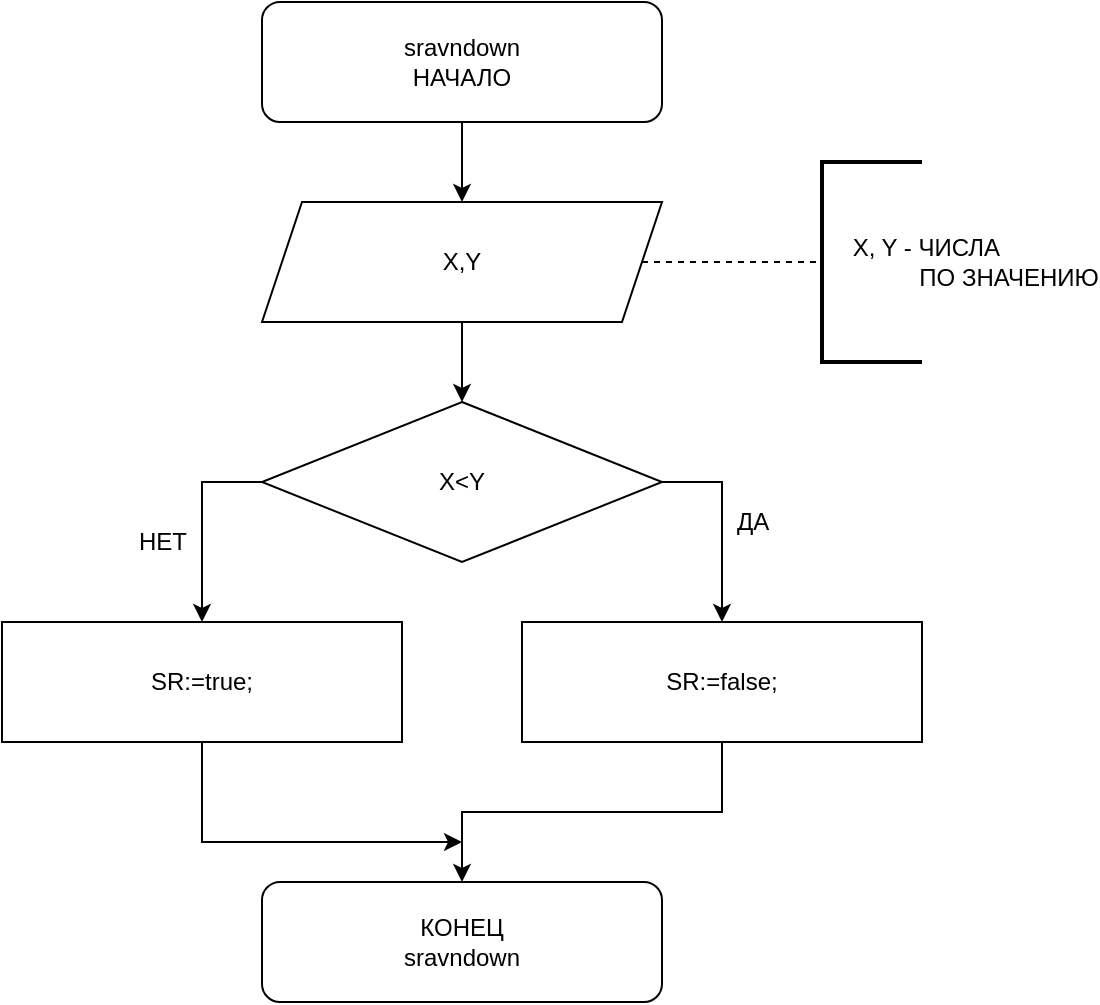 <mxfile version="14.4.4" type="device"><diagram id="frfCuPcu_62KslD1hSVj" name="Page-1"><mxGraphModel dx="2489" dy="729" grid="1" gridSize="10" guides="1" tooltips="1" connect="1" arrows="1" fold="1" page="1" pageScale="1" pageWidth="827" pageHeight="1169" math="0" shadow="0"><root><mxCell id="0"/><mxCell id="1" parent="0"/><mxCell id="ZAlgy2YUTFxl6lcuKIG6-3" style="edgeStyle=orthogonalEdgeStyle;rounded=0;orthogonalLoop=1;jettySize=auto;html=1;exitX=0.5;exitY=1;exitDx=0;exitDy=0;entryX=0.5;entryY=0;entryDx=0;entryDy=0;" edge="1" parent="1" source="ZAlgy2YUTFxl6lcuKIG6-1" target="ZAlgy2YUTFxl6lcuKIG6-2"><mxGeometry relative="1" as="geometry"/></mxCell><mxCell id="ZAlgy2YUTFxl6lcuKIG6-1" value="sravndown&lt;br&gt;НАЧАЛО" style="rounded=1;whiteSpace=wrap;html=1;" vertex="1" parent="1"><mxGeometry x="-600" y="40" width="200" height="60" as="geometry"/></mxCell><mxCell id="ZAlgy2YUTFxl6lcuKIG6-7" style="edgeStyle=orthogonalEdgeStyle;rounded=0;orthogonalLoop=1;jettySize=auto;html=1;exitX=0.5;exitY=1;exitDx=0;exitDy=0;entryX=0.5;entryY=0;entryDx=0;entryDy=0;" edge="1" parent="1" source="ZAlgy2YUTFxl6lcuKIG6-2" target="ZAlgy2YUTFxl6lcuKIG6-6"><mxGeometry relative="1" as="geometry"/></mxCell><mxCell id="ZAlgy2YUTFxl6lcuKIG6-2" value="X,Y" style="shape=parallelogram;perimeter=parallelogramPerimeter;whiteSpace=wrap;html=1;fixedSize=1;" vertex="1" parent="1"><mxGeometry x="-600" y="140" width="200" height="60" as="geometry"/></mxCell><mxCell id="ZAlgy2YUTFxl6lcuKIG6-4" value="" style="endArrow=none;dashed=1;html=1;exitX=1;exitY=0.5;exitDx=0;exitDy=0;" edge="1" parent="1" source="ZAlgy2YUTFxl6lcuKIG6-2"><mxGeometry width="50" height="50" relative="1" as="geometry"><mxPoint x="-370" y="190" as="sourcePoint"/><mxPoint x="-320" y="170" as="targetPoint"/></mxGeometry></mxCell><mxCell id="ZAlgy2YUTFxl6lcuKIG6-5" value="&amp;nbsp; &amp;nbsp; X, Y - ЧИСЛА&amp;nbsp;&lt;br&gt;&amp;nbsp; &amp;nbsp; &amp;nbsp; &amp;nbsp; &amp;nbsp; &amp;nbsp; &amp;nbsp; ПО ЗНАЧЕНИЮ" style="strokeWidth=2;html=1;shape=mxgraph.flowchart.annotation_1;align=left;pointerEvents=1;" vertex="1" parent="1"><mxGeometry x="-320" y="120" width="50" height="100" as="geometry"/></mxCell><mxCell id="ZAlgy2YUTFxl6lcuKIG6-9" style="edgeStyle=orthogonalEdgeStyle;rounded=0;orthogonalLoop=1;jettySize=auto;html=1;exitX=1;exitY=0.5;exitDx=0;exitDy=0;entryX=0.5;entryY=0;entryDx=0;entryDy=0;" edge="1" parent="1" source="ZAlgy2YUTFxl6lcuKIG6-6" target="ZAlgy2YUTFxl6lcuKIG6-8"><mxGeometry relative="1" as="geometry"/></mxCell><mxCell id="ZAlgy2YUTFxl6lcuKIG6-11" style="edgeStyle=orthogonalEdgeStyle;rounded=0;orthogonalLoop=1;jettySize=auto;html=1;exitX=0;exitY=0.5;exitDx=0;exitDy=0;entryX=0.5;entryY=0;entryDx=0;entryDy=0;" edge="1" parent="1" source="ZAlgy2YUTFxl6lcuKIG6-6" target="ZAlgy2YUTFxl6lcuKIG6-10"><mxGeometry relative="1" as="geometry"/></mxCell><mxCell id="ZAlgy2YUTFxl6lcuKIG6-6" value="X&amp;lt;Y" style="rhombus;whiteSpace=wrap;html=1;" vertex="1" parent="1"><mxGeometry x="-600" y="240" width="200" height="80" as="geometry"/></mxCell><mxCell id="ZAlgy2YUTFxl6lcuKIG6-15" style="edgeStyle=orthogonalEdgeStyle;rounded=0;orthogonalLoop=1;jettySize=auto;html=1;exitX=0.5;exitY=1;exitDx=0;exitDy=0;entryX=0.5;entryY=0;entryDx=0;entryDy=0;" edge="1" parent="1" source="ZAlgy2YUTFxl6lcuKIG6-8" target="ZAlgy2YUTFxl6lcuKIG6-14"><mxGeometry relative="1" as="geometry"/></mxCell><mxCell id="ZAlgy2YUTFxl6lcuKIG6-8" value="SR:=false;" style="rounded=0;whiteSpace=wrap;html=1;" vertex="1" parent="1"><mxGeometry x="-470" y="350" width="200" height="60" as="geometry"/></mxCell><mxCell id="ZAlgy2YUTFxl6lcuKIG6-16" style="edgeStyle=orthogonalEdgeStyle;rounded=0;orthogonalLoop=1;jettySize=auto;html=1;exitX=0.5;exitY=1;exitDx=0;exitDy=0;" edge="1" parent="1" source="ZAlgy2YUTFxl6lcuKIG6-10"><mxGeometry relative="1" as="geometry"><mxPoint x="-500" y="460" as="targetPoint"/><Array as="points"><mxPoint x="-630" y="460"/></Array></mxGeometry></mxCell><mxCell id="ZAlgy2YUTFxl6lcuKIG6-10" value="SR:=true;" style="rounded=0;whiteSpace=wrap;html=1;" vertex="1" parent="1"><mxGeometry x="-730" y="350" width="200" height="60" as="geometry"/></mxCell><mxCell id="ZAlgy2YUTFxl6lcuKIG6-12" value="ДА" style="text;html=1;align=center;verticalAlign=middle;resizable=0;points=[];autosize=1;" vertex="1" parent="1"><mxGeometry x="-370" y="290" width="30" height="20" as="geometry"/></mxCell><mxCell id="ZAlgy2YUTFxl6lcuKIG6-13" value="НЕТ" style="text;html=1;align=center;verticalAlign=middle;resizable=0;points=[];autosize=1;" vertex="1" parent="1"><mxGeometry x="-670" y="300" width="40" height="20" as="geometry"/></mxCell><mxCell id="ZAlgy2YUTFxl6lcuKIG6-14" value="КОНЕЦ&lt;br&gt;sravndown" style="rounded=1;whiteSpace=wrap;html=1;" vertex="1" parent="1"><mxGeometry x="-600" y="480" width="200" height="60" as="geometry"/></mxCell></root></mxGraphModel></diagram></mxfile>